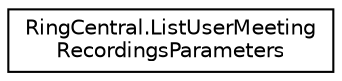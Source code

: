 digraph "Graphical Class Hierarchy"
{
 // LATEX_PDF_SIZE
  edge [fontname="Helvetica",fontsize="10",labelfontname="Helvetica",labelfontsize="10"];
  node [fontname="Helvetica",fontsize="10",shape=record];
  rankdir="LR";
  Node0 [label="RingCentral.ListUserMeeting\lRecordingsParameters",height=0.2,width=0.4,color="black", fillcolor="white", style="filled",URL="$classRingCentral_1_1ListUserMeetingRecordingsParameters.html",tooltip="Query parameters for operation listUserMeetingRecordings"];
}
